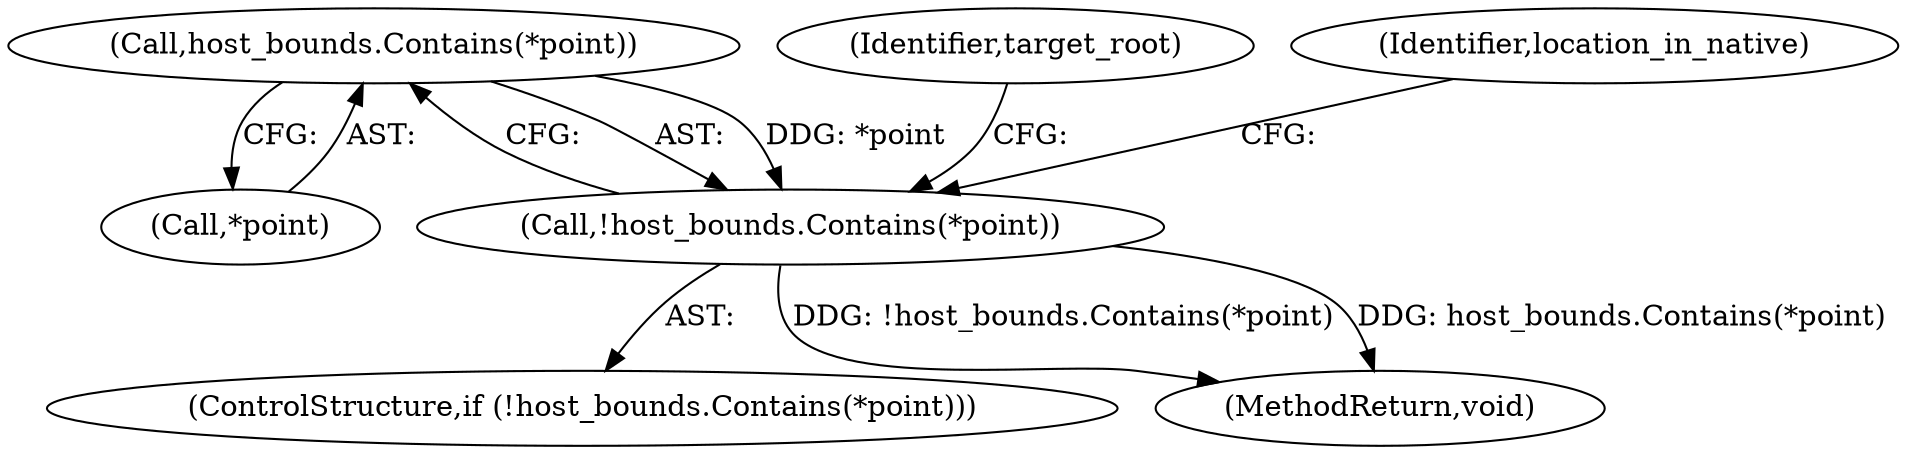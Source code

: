 digraph "0_Chrome_c21d7ac13d69cbadbbb5b2dc147be1933d52147a@pointer" {
"1000116" [label="(Call,host_bounds.Contains(*point))"];
"1000115" [label="(Call,!host_bounds.Contains(*point))"];
"1000116" [label="(Call,host_bounds.Contains(*point))"];
"1000117" [label="(Call,*point)"];
"1000115" [label="(Call,!host_bounds.Contains(*point))"];
"1000114" [label="(ControlStructure,if (!host_bounds.Contains(*point)))"];
"1000162" [label="(Identifier,target_root)"];
"1000168" [label="(MethodReturn,void)"];
"1000123" [label="(Identifier,location_in_native)"];
"1000116" -> "1000115"  [label="AST: "];
"1000116" -> "1000117"  [label="CFG: "];
"1000117" -> "1000116"  [label="AST: "];
"1000115" -> "1000116"  [label="CFG: "];
"1000116" -> "1000115"  [label="DDG: *point"];
"1000115" -> "1000114"  [label="AST: "];
"1000123" -> "1000115"  [label="CFG: "];
"1000162" -> "1000115"  [label="CFG: "];
"1000115" -> "1000168"  [label="DDG: !host_bounds.Contains(*point)"];
"1000115" -> "1000168"  [label="DDG: host_bounds.Contains(*point)"];
}

